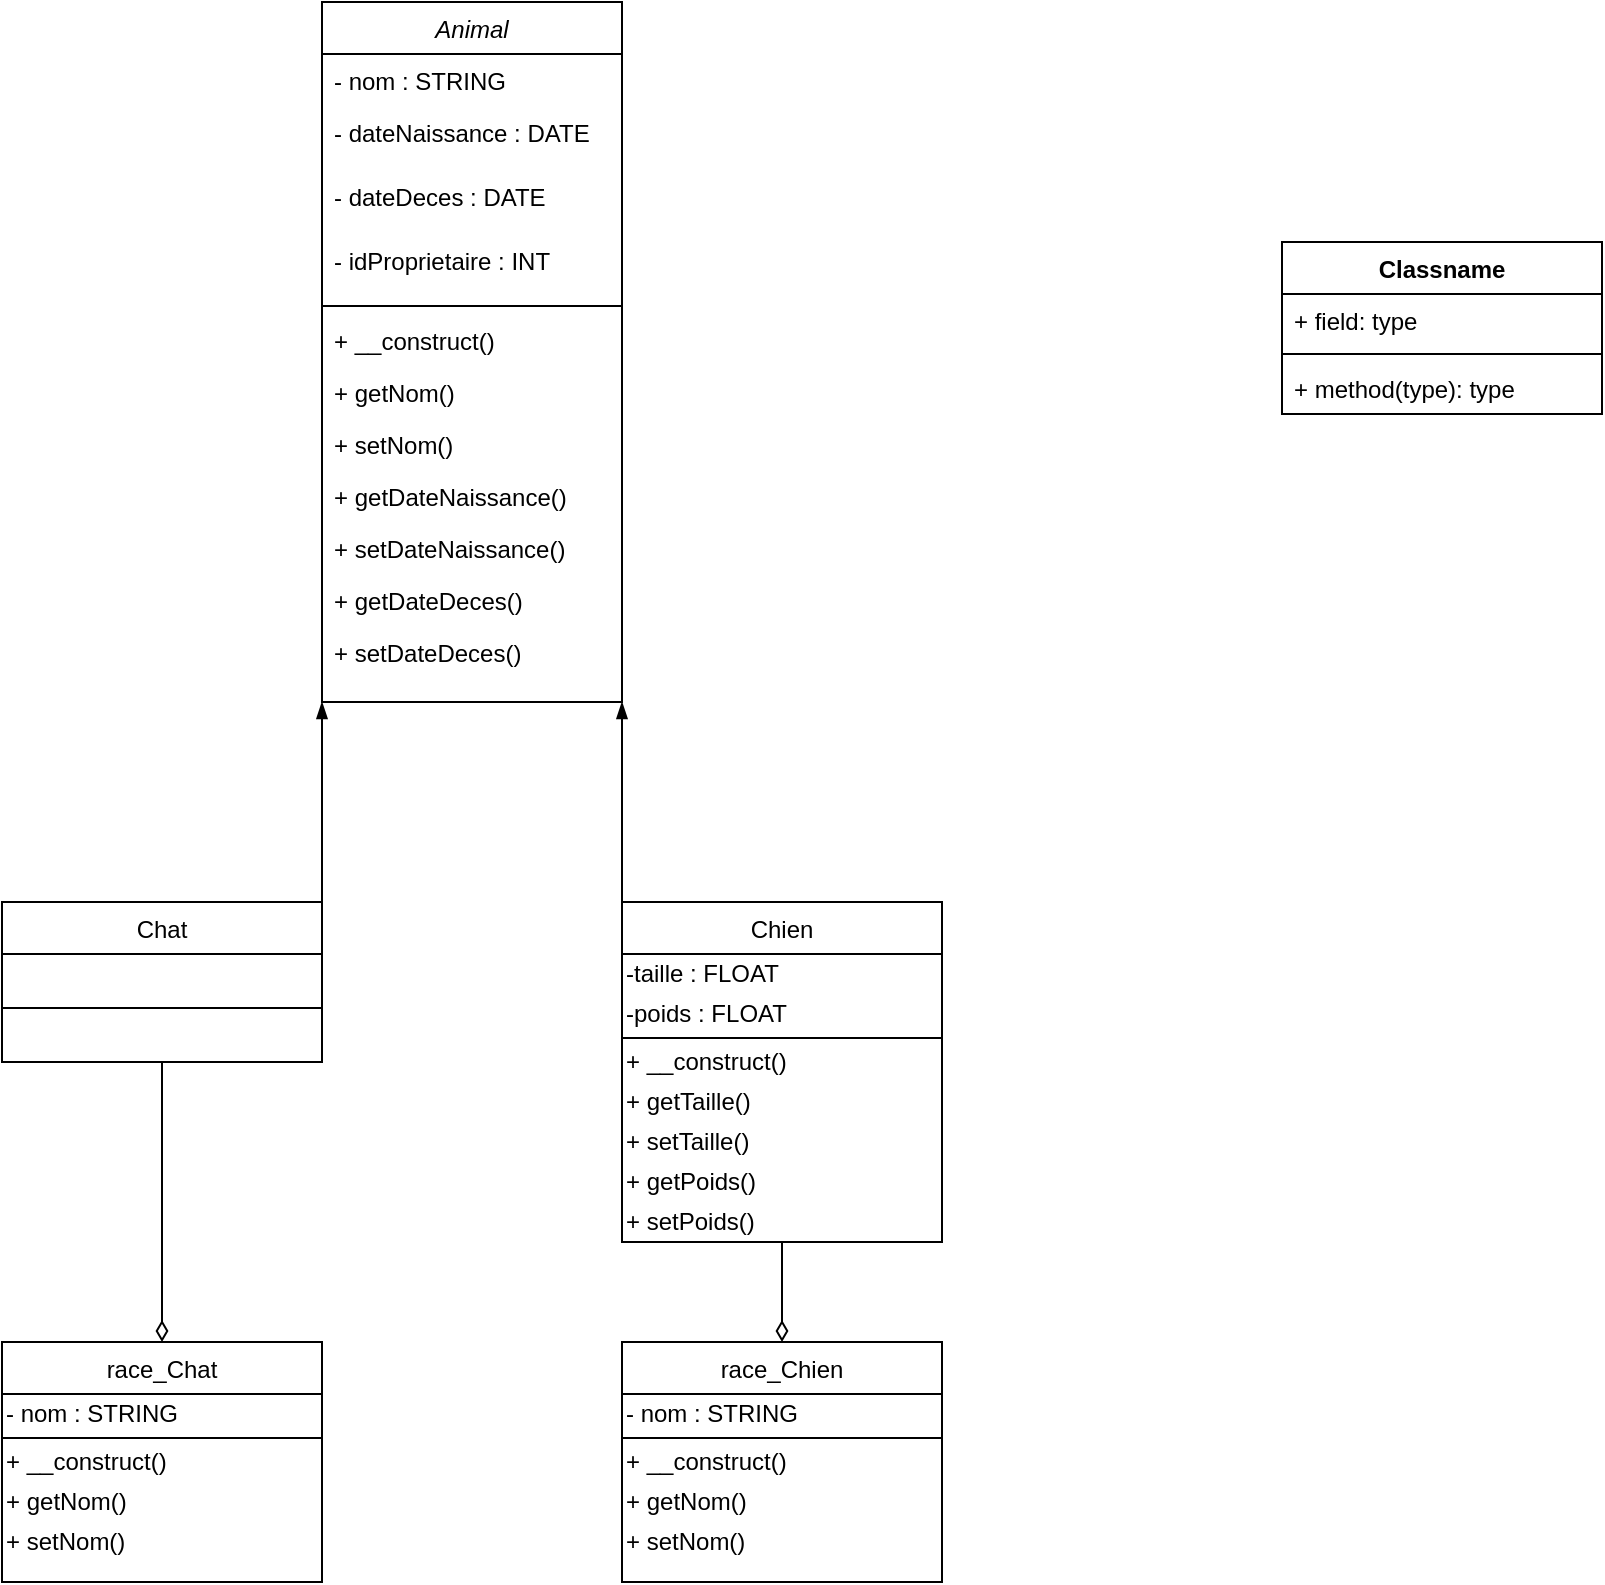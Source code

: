 <mxfile version="14.9.2" type="github">
  <diagram id="C5RBs43oDa-KdzZeNtuy" name="Page-1">
    <mxGraphModel dx="1422" dy="794" grid="1" gridSize="10" guides="1" tooltips="1" connect="1" arrows="1" fold="1" page="1" pageScale="1" pageWidth="1169" pageHeight="1654" math="0" shadow="0">
      <root>
        <mxCell id="WIyWlLk6GJQsqaUBKTNV-0" />
        <mxCell id="WIyWlLk6GJQsqaUBKTNV-1" parent="WIyWlLk6GJQsqaUBKTNV-0" />
        <mxCell id="zkfFHV4jXpPFQw0GAbJ--0" value="Animal" style="swimlane;fontStyle=2;align=center;verticalAlign=top;childLayout=stackLayout;horizontal=1;startSize=26;horizontalStack=0;resizeParent=1;resizeLast=0;collapsible=1;marginBottom=0;rounded=0;shadow=0;strokeWidth=1;" parent="WIyWlLk6GJQsqaUBKTNV-1" vertex="1">
          <mxGeometry x="320" y="10" width="150" height="350" as="geometry">
            <mxRectangle x="200" y="150" width="160" height="26" as="alternateBounds" />
          </mxGeometry>
        </mxCell>
        <mxCell id="zkfFHV4jXpPFQw0GAbJ--2" value="- nom : STRING" style="text;align=left;verticalAlign=top;spacingLeft=4;spacingRight=4;overflow=hidden;rotatable=0;points=[[0,0.5],[1,0.5]];portConstraint=eastwest;rounded=0;shadow=0;html=0;" parent="zkfFHV4jXpPFQw0GAbJ--0" vertex="1">
          <mxGeometry y="26" width="150" height="26" as="geometry" />
        </mxCell>
        <mxCell id="zkfFHV4jXpPFQw0GAbJ--3" value="- dateNaissance : DATE" style="text;align=left;verticalAlign=top;spacingLeft=4;spacingRight=4;overflow=hidden;rotatable=0;points=[[0,0.5],[1,0.5]];portConstraint=eastwest;rounded=0;shadow=0;html=0;" parent="zkfFHV4jXpPFQw0GAbJ--0" vertex="1">
          <mxGeometry y="52" width="150" height="32" as="geometry" />
        </mxCell>
        <mxCell id="Nl6wbG8qSl5_t9dtnu6c-7" value="- dateDeces : DATE" style="text;align=left;verticalAlign=top;spacingLeft=4;spacingRight=4;overflow=hidden;rotatable=0;points=[[0,0.5],[1,0.5]];portConstraint=eastwest;rounded=0;shadow=0;html=0;" vertex="1" parent="zkfFHV4jXpPFQw0GAbJ--0">
          <mxGeometry y="84" width="150" height="32" as="geometry" />
        </mxCell>
        <mxCell id="Nl6wbG8qSl5_t9dtnu6c-8" value="- idProprietaire : INT" style="text;align=left;verticalAlign=top;spacingLeft=4;spacingRight=4;overflow=hidden;rotatable=0;points=[[0,0.5],[1,0.5]];portConstraint=eastwest;rounded=0;shadow=0;html=0;" vertex="1" parent="zkfFHV4jXpPFQw0GAbJ--0">
          <mxGeometry y="116" width="150" height="32" as="geometry" />
        </mxCell>
        <mxCell id="zkfFHV4jXpPFQw0GAbJ--4" value="" style="line;html=1;strokeWidth=1;align=left;verticalAlign=middle;spacingTop=-1;spacingLeft=3;spacingRight=3;rotatable=0;labelPosition=right;points=[];portConstraint=eastwest;" parent="zkfFHV4jXpPFQw0GAbJ--0" vertex="1">
          <mxGeometry y="148" width="150" height="8" as="geometry" />
        </mxCell>
        <mxCell id="Nl6wbG8qSl5_t9dtnu6c-9" value="+ __construct()" style="text;align=left;verticalAlign=top;spacingLeft=4;spacingRight=4;overflow=hidden;rotatable=0;points=[[0,0.5],[1,0.5]];portConstraint=eastwest;" vertex="1" parent="zkfFHV4jXpPFQw0GAbJ--0">
          <mxGeometry y="156" width="150" height="26" as="geometry" />
        </mxCell>
        <mxCell id="Nl6wbG8qSl5_t9dtnu6c-11" value="+ getNom()" style="text;align=left;verticalAlign=top;spacingLeft=4;spacingRight=4;overflow=hidden;rotatable=0;points=[[0,0.5],[1,0.5]];portConstraint=eastwest;" vertex="1" parent="zkfFHV4jXpPFQw0GAbJ--0">
          <mxGeometry y="182" width="150" height="26" as="geometry" />
        </mxCell>
        <mxCell id="Nl6wbG8qSl5_t9dtnu6c-12" value="+ setNom()" style="text;align=left;verticalAlign=top;spacingLeft=4;spacingRight=4;overflow=hidden;rotatable=0;points=[[0,0.5],[1,0.5]];portConstraint=eastwest;" vertex="1" parent="zkfFHV4jXpPFQw0GAbJ--0">
          <mxGeometry y="208" width="150" height="26" as="geometry" />
        </mxCell>
        <mxCell id="Nl6wbG8qSl5_t9dtnu6c-13" value="+ getDateNaissance()" style="text;align=left;verticalAlign=top;spacingLeft=4;spacingRight=4;overflow=hidden;rotatable=0;points=[[0,0.5],[1,0.5]];portConstraint=eastwest;" vertex="1" parent="zkfFHV4jXpPFQw0GAbJ--0">
          <mxGeometry y="234" width="150" height="26" as="geometry" />
        </mxCell>
        <mxCell id="Nl6wbG8qSl5_t9dtnu6c-14" value="+ setDateNaissance()" style="text;align=left;verticalAlign=top;spacingLeft=4;spacingRight=4;overflow=hidden;rotatable=0;points=[[0,0.5],[1,0.5]];portConstraint=eastwest;" vertex="1" parent="zkfFHV4jXpPFQw0GAbJ--0">
          <mxGeometry y="260" width="150" height="26" as="geometry" />
        </mxCell>
        <mxCell id="Nl6wbG8qSl5_t9dtnu6c-15" value="+ getDateDeces()" style="text;align=left;verticalAlign=top;spacingLeft=4;spacingRight=4;overflow=hidden;rotatable=0;points=[[0,0.5],[1,0.5]];portConstraint=eastwest;" vertex="1" parent="zkfFHV4jXpPFQw0GAbJ--0">
          <mxGeometry y="286" width="150" height="26" as="geometry" />
        </mxCell>
        <mxCell id="Nl6wbG8qSl5_t9dtnu6c-60" value="+ setDateDeces()" style="text;align=left;verticalAlign=top;spacingLeft=4;spacingRight=4;overflow=hidden;rotatable=0;points=[[0,0.5],[1,0.5]];portConstraint=eastwest;" vertex="1" parent="zkfFHV4jXpPFQw0GAbJ--0">
          <mxGeometry y="312" width="150" height="26" as="geometry" />
        </mxCell>
        <mxCell id="Nl6wbG8qSl5_t9dtnu6c-96" style="edgeStyle=none;rounded=1;orthogonalLoop=1;jettySize=auto;html=1;exitX=1;exitY=0;exitDx=0;exitDy=0;startArrow=none;startFill=0;endArrow=blockThin;endFill=1;entryX=0;entryY=1;entryDx=0;entryDy=0;" edge="1" parent="WIyWlLk6GJQsqaUBKTNV-1" source="zkfFHV4jXpPFQw0GAbJ--17" target="zkfFHV4jXpPFQw0GAbJ--0">
          <mxGeometry relative="1" as="geometry">
            <mxPoint x="300" y="209" as="targetPoint" />
          </mxGeometry>
        </mxCell>
        <mxCell id="zkfFHV4jXpPFQw0GAbJ--17" value="Chat" style="swimlane;fontStyle=0;align=center;verticalAlign=top;childLayout=stackLayout;horizontal=1;startSize=26;horizontalStack=0;resizeParent=1;resizeLast=0;collapsible=1;marginBottom=0;rounded=0;shadow=0;strokeWidth=1;" parent="WIyWlLk6GJQsqaUBKTNV-1" vertex="1">
          <mxGeometry x="160" y="460" width="160" height="80" as="geometry">
            <mxRectangle x="550" y="140" width="160" height="26" as="alternateBounds" />
          </mxGeometry>
        </mxCell>
        <mxCell id="zkfFHV4jXpPFQw0GAbJ--23" value="" style="line;html=1;strokeWidth=1;align=left;verticalAlign=middle;spacingTop=-1;spacingLeft=3;spacingRight=3;rotatable=0;labelPosition=right;points=[];portConstraint=eastwest;" parent="zkfFHV4jXpPFQw0GAbJ--17" vertex="1">
          <mxGeometry y="26" width="160" height="54" as="geometry" />
        </mxCell>
        <mxCell id="Nl6wbG8qSl5_t9dtnu6c-61" value="Classname" style="swimlane;fontStyle=1;align=center;verticalAlign=top;childLayout=stackLayout;horizontal=1;startSize=26;horizontalStack=0;resizeParent=1;resizeParentMax=0;resizeLast=0;collapsible=1;marginBottom=0;fillColor=none;" vertex="1" parent="WIyWlLk6GJQsqaUBKTNV-1">
          <mxGeometry x="800" y="130" width="160" height="86" as="geometry" />
        </mxCell>
        <mxCell id="Nl6wbG8qSl5_t9dtnu6c-62" value="+ field: type" style="text;strokeColor=none;fillColor=none;align=left;verticalAlign=top;spacingLeft=4;spacingRight=4;overflow=hidden;rotatable=0;points=[[0,0.5],[1,0.5]];portConstraint=eastwest;" vertex="1" parent="Nl6wbG8qSl5_t9dtnu6c-61">
          <mxGeometry y="26" width="160" height="26" as="geometry" />
        </mxCell>
        <mxCell id="Nl6wbG8qSl5_t9dtnu6c-63" value="" style="line;strokeWidth=1;fillColor=none;align=left;verticalAlign=middle;spacingTop=-1;spacingLeft=3;spacingRight=3;rotatable=0;labelPosition=right;points=[];portConstraint=eastwest;" vertex="1" parent="Nl6wbG8qSl5_t9dtnu6c-61">
          <mxGeometry y="52" width="160" height="8" as="geometry" />
        </mxCell>
        <mxCell id="Nl6wbG8qSl5_t9dtnu6c-64" value="+ method(type): type" style="text;strokeColor=none;fillColor=none;align=left;verticalAlign=top;spacingLeft=4;spacingRight=4;overflow=hidden;rotatable=0;points=[[0,0.5],[1,0.5]];portConstraint=eastwest;" vertex="1" parent="Nl6wbG8qSl5_t9dtnu6c-61">
          <mxGeometry y="60" width="160" height="26" as="geometry" />
        </mxCell>
        <mxCell id="Nl6wbG8qSl5_t9dtnu6c-102" style="edgeStyle=none;rounded=1;orthogonalLoop=1;jettySize=auto;html=1;exitX=0.5;exitY=0;exitDx=0;exitDy=0;entryX=0.5;entryY=1;entryDx=0;entryDy=0;startArrow=diamondThin;startFill=0;endArrow=none;endFill=0;startSize=8;" edge="1" parent="WIyWlLk6GJQsqaUBKTNV-1" source="Nl6wbG8qSl5_t9dtnu6c-65" target="zkfFHV4jXpPFQw0GAbJ--17">
          <mxGeometry relative="1" as="geometry" />
        </mxCell>
        <mxCell id="Nl6wbG8qSl5_t9dtnu6c-65" value="race_Chat" style="swimlane;fontStyle=0;align=center;verticalAlign=top;childLayout=stackLayout;horizontal=1;startSize=26;horizontalStack=0;resizeParent=1;resizeLast=0;collapsible=1;marginBottom=0;rounded=0;shadow=0;strokeWidth=1;" vertex="1" parent="WIyWlLk6GJQsqaUBKTNV-1">
          <mxGeometry x="160" y="680" width="160" height="120" as="geometry">
            <mxRectangle x="550" y="140" width="160" height="26" as="alternateBounds" />
          </mxGeometry>
        </mxCell>
        <mxCell id="Nl6wbG8qSl5_t9dtnu6c-101" value="- nom : STRING" style="text;html=1;align=left;verticalAlign=middle;resizable=0;points=[];autosize=1;strokeColor=none;" vertex="1" parent="Nl6wbG8qSl5_t9dtnu6c-65">
          <mxGeometry y="26" width="160" height="20" as="geometry" />
        </mxCell>
        <mxCell id="Nl6wbG8qSl5_t9dtnu6c-66" value="" style="line;html=1;strokeWidth=1;align=left;verticalAlign=middle;spacingTop=-1;spacingLeft=3;spacingRight=3;rotatable=0;labelPosition=right;points=[];portConstraint=eastwest;" vertex="1" parent="Nl6wbG8qSl5_t9dtnu6c-65">
          <mxGeometry y="46" width="160" height="4" as="geometry" />
        </mxCell>
        <mxCell id="Nl6wbG8qSl5_t9dtnu6c-114" value="+ __construct()" style="text;html=1;align=left;verticalAlign=middle;resizable=0;points=[];autosize=1;strokeColor=none;" vertex="1" parent="Nl6wbG8qSl5_t9dtnu6c-65">
          <mxGeometry y="50" width="160" height="20" as="geometry" />
        </mxCell>
        <mxCell id="Nl6wbG8qSl5_t9dtnu6c-115" value="+ getNom()" style="text;html=1;align=left;verticalAlign=middle;resizable=0;points=[];autosize=1;strokeColor=none;" vertex="1" parent="Nl6wbG8qSl5_t9dtnu6c-65">
          <mxGeometry y="70" width="160" height="20" as="geometry" />
        </mxCell>
        <mxCell id="Nl6wbG8qSl5_t9dtnu6c-116" value="+ setNom()" style="text;html=1;align=left;verticalAlign=middle;resizable=0;points=[];autosize=1;strokeColor=none;" vertex="1" parent="Nl6wbG8qSl5_t9dtnu6c-65">
          <mxGeometry y="90" width="160" height="20" as="geometry" />
        </mxCell>
        <mxCell id="Nl6wbG8qSl5_t9dtnu6c-97" value="Chien" style="swimlane;fontStyle=0;align=center;verticalAlign=top;childLayout=stackLayout;horizontal=1;startSize=26;horizontalStack=0;resizeParent=1;resizeLast=0;collapsible=1;marginBottom=0;rounded=0;shadow=0;strokeWidth=1;" vertex="1" parent="WIyWlLk6GJQsqaUBKTNV-1">
          <mxGeometry x="470" y="460" width="160" height="170" as="geometry">
            <mxRectangle x="550" y="140" width="160" height="26" as="alternateBounds" />
          </mxGeometry>
        </mxCell>
        <mxCell id="Nl6wbG8qSl5_t9dtnu6c-107" value="-taille : FLOAT" style="text;html=1;align=left;verticalAlign=middle;resizable=0;points=[];autosize=1;strokeColor=none;" vertex="1" parent="Nl6wbG8qSl5_t9dtnu6c-97">
          <mxGeometry y="26" width="160" height="20" as="geometry" />
        </mxCell>
        <mxCell id="Nl6wbG8qSl5_t9dtnu6c-108" value="-poids : FLOAT" style="text;html=1;align=left;verticalAlign=middle;resizable=0;points=[];autosize=1;strokeColor=none;" vertex="1" parent="Nl6wbG8qSl5_t9dtnu6c-97">
          <mxGeometry y="46" width="160" height="20" as="geometry" />
        </mxCell>
        <mxCell id="Nl6wbG8qSl5_t9dtnu6c-98" value="" style="line;html=1;strokeWidth=1;align=left;verticalAlign=middle;spacingTop=-1;spacingLeft=3;spacingRight=3;rotatable=0;labelPosition=right;points=[];portConstraint=eastwest;" vertex="1" parent="Nl6wbG8qSl5_t9dtnu6c-97">
          <mxGeometry y="66" width="160" height="4" as="geometry" />
        </mxCell>
        <mxCell id="Nl6wbG8qSl5_t9dtnu6c-109" value="+ __construct()" style="text;html=1;align=left;verticalAlign=middle;resizable=0;points=[];autosize=1;strokeColor=none;" vertex="1" parent="Nl6wbG8qSl5_t9dtnu6c-97">
          <mxGeometry y="70" width="160" height="20" as="geometry" />
        </mxCell>
        <mxCell id="Nl6wbG8qSl5_t9dtnu6c-110" value="+ getTaille()" style="text;html=1;align=left;verticalAlign=middle;resizable=0;points=[];autosize=1;strokeColor=none;" vertex="1" parent="Nl6wbG8qSl5_t9dtnu6c-97">
          <mxGeometry y="90" width="160" height="20" as="geometry" />
        </mxCell>
        <mxCell id="Nl6wbG8qSl5_t9dtnu6c-112" value="+ setTaille()" style="text;html=1;align=left;verticalAlign=middle;resizable=0;points=[];autosize=1;strokeColor=none;" vertex="1" parent="Nl6wbG8qSl5_t9dtnu6c-97">
          <mxGeometry y="110" width="160" height="20" as="geometry" />
        </mxCell>
        <mxCell id="Nl6wbG8qSl5_t9dtnu6c-113" value="+ getPoids()" style="text;html=1;align=left;verticalAlign=middle;resizable=0;points=[];autosize=1;strokeColor=none;" vertex="1" parent="Nl6wbG8qSl5_t9dtnu6c-97">
          <mxGeometry y="130" width="160" height="20" as="geometry" />
        </mxCell>
        <mxCell id="Nl6wbG8qSl5_t9dtnu6c-111" value="+ setPoids()" style="text;html=1;align=left;verticalAlign=middle;resizable=0;points=[];autosize=1;strokeColor=none;" vertex="1" parent="Nl6wbG8qSl5_t9dtnu6c-97">
          <mxGeometry y="150" width="160" height="20" as="geometry" />
        </mxCell>
        <mxCell id="Nl6wbG8qSl5_t9dtnu6c-99" style="edgeStyle=none;rounded=1;orthogonalLoop=1;jettySize=auto;html=1;exitX=0;exitY=0;exitDx=0;exitDy=0;startArrow=none;startFill=0;endArrow=blockThin;endFill=1;entryX=1;entryY=1;entryDx=0;entryDy=0;" edge="1" parent="WIyWlLk6GJQsqaUBKTNV-1" source="Nl6wbG8qSl5_t9dtnu6c-97" target="zkfFHV4jXpPFQw0GAbJ--0">
          <mxGeometry relative="1" as="geometry">
            <mxPoint x="470" y="460" as="sourcePoint" />
            <mxPoint x="480" y="370" as="targetPoint" />
          </mxGeometry>
        </mxCell>
        <mxCell id="Nl6wbG8qSl5_t9dtnu6c-103" value="race_Chien" style="swimlane;fontStyle=0;align=center;verticalAlign=top;childLayout=stackLayout;horizontal=1;startSize=26;horizontalStack=0;resizeParent=1;resizeLast=0;collapsible=1;marginBottom=0;rounded=0;shadow=0;strokeWidth=1;" vertex="1" parent="WIyWlLk6GJQsqaUBKTNV-1">
          <mxGeometry x="470" y="680" width="160" height="120" as="geometry">
            <mxRectangle x="550" y="140" width="160" height="26" as="alternateBounds" />
          </mxGeometry>
        </mxCell>
        <mxCell id="Nl6wbG8qSl5_t9dtnu6c-104" value="- nom : STRING" style="text;html=1;align=left;verticalAlign=middle;resizable=0;points=[];autosize=1;strokeColor=none;" vertex="1" parent="Nl6wbG8qSl5_t9dtnu6c-103">
          <mxGeometry y="26" width="160" height="20" as="geometry" />
        </mxCell>
        <mxCell id="Nl6wbG8qSl5_t9dtnu6c-105" value="" style="line;html=1;strokeWidth=1;align=left;verticalAlign=middle;spacingTop=-1;spacingLeft=3;spacingRight=3;rotatable=0;labelPosition=right;points=[];portConstraint=eastwest;" vertex="1" parent="Nl6wbG8qSl5_t9dtnu6c-103">
          <mxGeometry y="46" width="160" height="4" as="geometry" />
        </mxCell>
        <mxCell id="Nl6wbG8qSl5_t9dtnu6c-117" value="+ __construct()" style="text;html=1;align=left;verticalAlign=middle;resizable=0;points=[];autosize=1;strokeColor=none;" vertex="1" parent="Nl6wbG8qSl5_t9dtnu6c-103">
          <mxGeometry y="50" width="160" height="20" as="geometry" />
        </mxCell>
        <mxCell id="Nl6wbG8qSl5_t9dtnu6c-118" value="+ getNom()" style="text;html=1;align=left;verticalAlign=middle;resizable=0;points=[];autosize=1;strokeColor=none;" vertex="1" parent="Nl6wbG8qSl5_t9dtnu6c-103">
          <mxGeometry y="70" width="160" height="20" as="geometry" />
        </mxCell>
        <mxCell id="Nl6wbG8qSl5_t9dtnu6c-119" value="+ setNom()" style="text;html=1;align=left;verticalAlign=middle;resizable=0;points=[];autosize=1;strokeColor=none;" vertex="1" parent="Nl6wbG8qSl5_t9dtnu6c-103">
          <mxGeometry y="90" width="160" height="20" as="geometry" />
        </mxCell>
        <mxCell id="Nl6wbG8qSl5_t9dtnu6c-106" style="edgeStyle=none;rounded=1;orthogonalLoop=1;jettySize=auto;html=1;startArrow=diamondThin;startFill=0;endArrow=none;endFill=0;entryX=0.5;entryY=1;entryDx=0;entryDy=0;startSize=8;exitX=0.5;exitY=0;exitDx=0;exitDy=0;" edge="1" parent="WIyWlLk6GJQsqaUBKTNV-1" source="Nl6wbG8qSl5_t9dtnu6c-103" target="Nl6wbG8qSl5_t9dtnu6c-97">
          <mxGeometry relative="1" as="geometry">
            <mxPoint x="610" y="670" as="sourcePoint" />
            <mxPoint x="560" y="540" as="targetPoint" />
          </mxGeometry>
        </mxCell>
      </root>
    </mxGraphModel>
  </diagram>
</mxfile>
